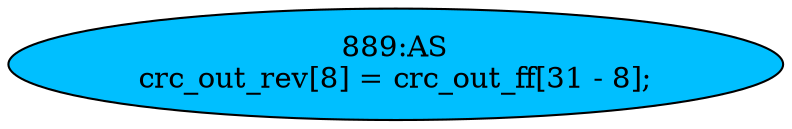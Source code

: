 strict digraph "" {
	node [label="\N"];
	"889:AS"	 [ast="<pyverilog.vparser.ast.Assign object at 0x7f01261f3050>",
		def_var="['crc_out_rev']",
		fillcolor=deepskyblue,
		label="889:AS
crc_out_rev[8] = crc_out_ff[31 - 8];",
		statements="[]",
		style=filled,
		typ=Assign,
		use_var="['crc_out_ff']"];
}
